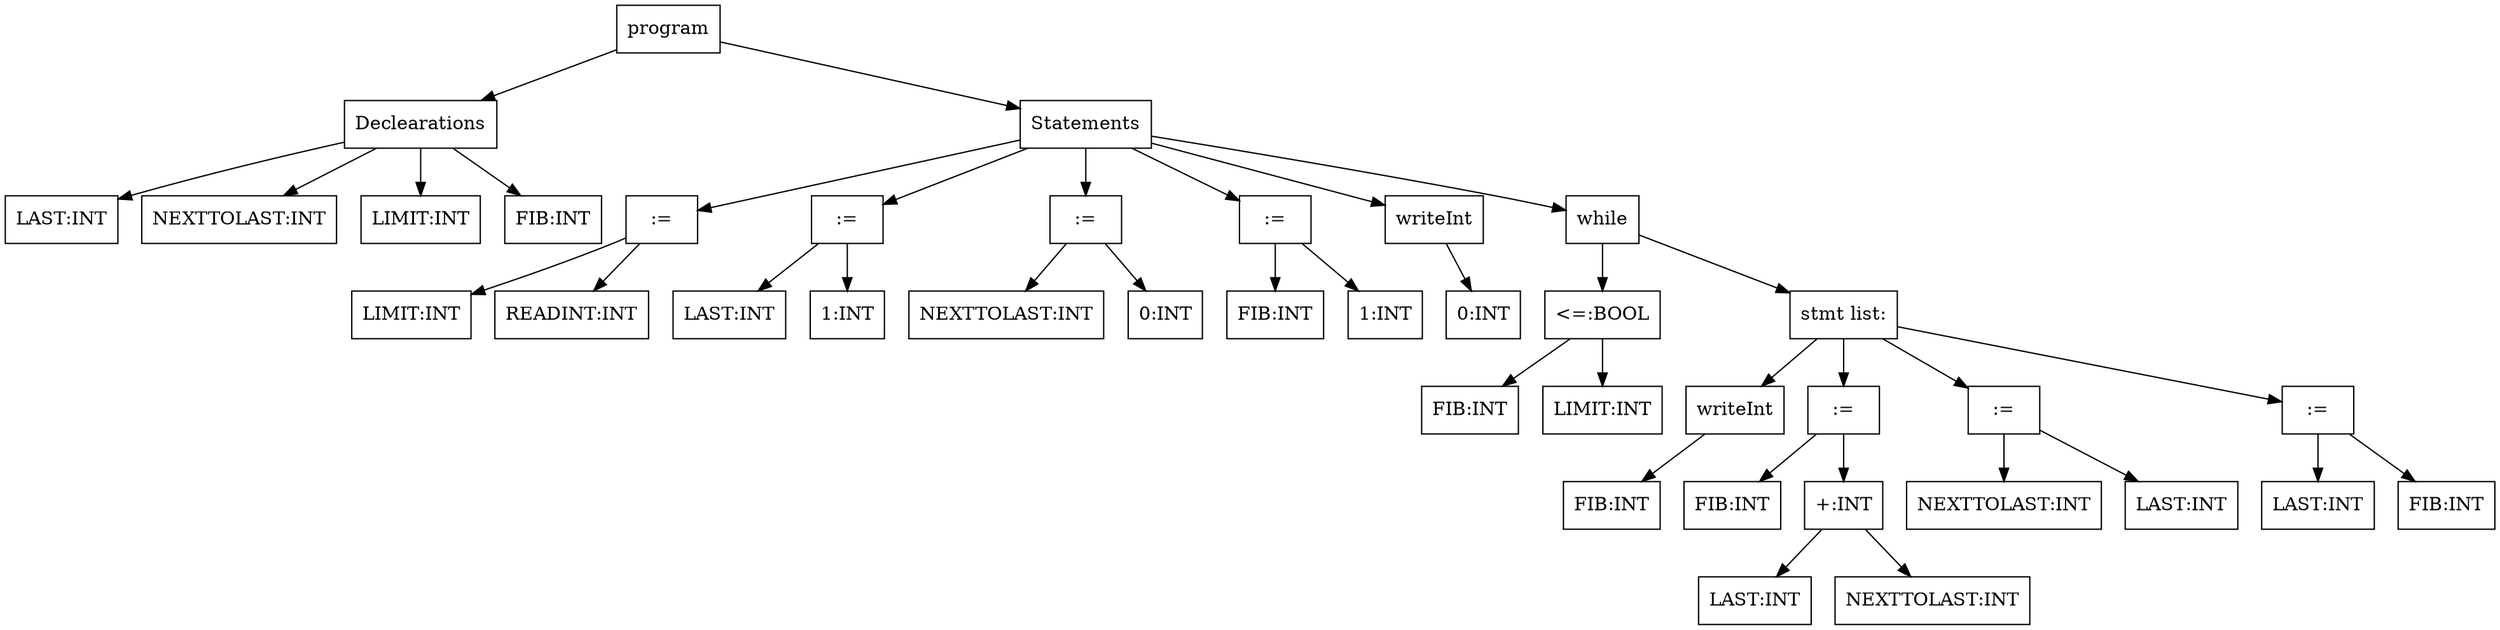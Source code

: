 digraph tl12Ast {
ordering=out;
node [shape = box, style = filled, fillcolor="white"]
n0[label="program"]
n1[label="Declearations"]
n0 -> n1
n3[label="LAST:INT"]
n1 -> n3
n4[label="NEXTTOLAST:INT"]
n1 -> n4
n5[label="LIMIT:INT"]
n1 -> n5
n6[label="FIB:INT"]
n1 -> n6
n2[label="Statements"]
n0 -> n2
n7[label=":="]
n2 -> n7
n8[label="LIMIT:INT"]
n7 -> n8
n9[label="READINT:INT"]
n7 -> n9
n10[label=":="]
n2 -> n10
n11[label="LAST:INT"]
n10 -> n11
n12[label="1:INT"]
n10 -> n12
n13[label=":="]
n2 -> n13
n14[label="NEXTTOLAST:INT"]
n13 -> n14
n15[label="0:INT"]
n13 -> n15
n16[label=":="]
n2 -> n16
n17[label="FIB:INT"]
n16 -> n17
n18[label="1:INT"]
n16 -> n18
n19[label="writeInt"]
n2 -> n19
n20[label="0:INT"]
n19 -> n20
n21[label="while"]
n2 -> n21
n22[label="<=:BOOL"]
n21 -> n22
n23[label="FIB:INT"]
n22 -> n23
n24[label="LIMIT:INT"]
n22 -> n24
n25[label="stmt list:"]
n21 -> n25
n26[label="writeInt"]
n25 -> n26
n27[label="FIB:INT"]
n26 -> n27
n28[label=":="]
n25 -> n28
n29[label="FIB:INT"]
n28 -> n29
n30[label="+:INT"]
n28 -> n30
n31[label="LAST:INT"]
n30 -> n31
n32[label="NEXTTOLAST:INT"]
n30 -> n32
n33[label=":="]
n25 -> n33
n34[label="NEXTTOLAST:INT"]
n33 -> n34
n35[label="LAST:INT"]
n33 -> n35
n36[label=":="]
n25 -> n36
n37[label="LAST:INT"]
n36 -> n37
n38[label="FIB:INT"]
n36 -> n38

}
